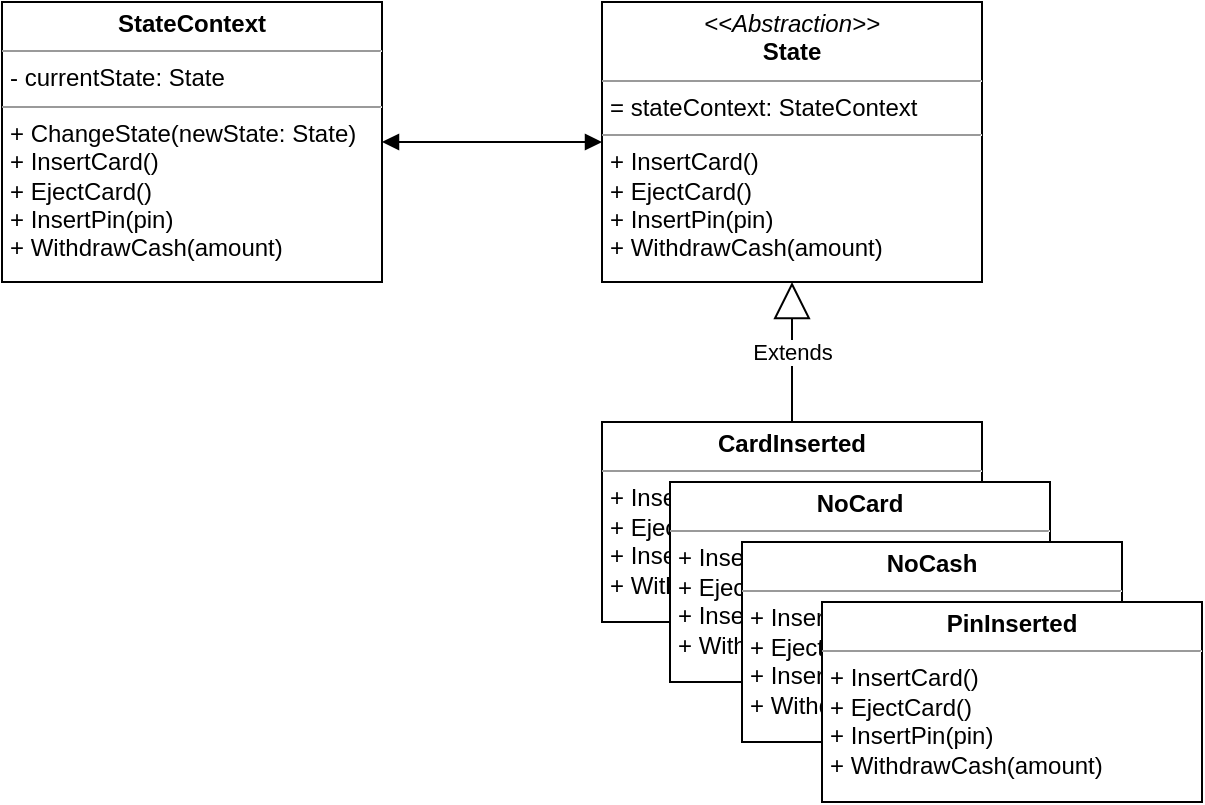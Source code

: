 <mxfile version="20.8.3" type="device"><diagram id="UB40RbZgt-MVCN7jjYgY" name="Page-1"><mxGraphModel dx="662" dy="941" grid="1" gridSize="10" guides="1" tooltips="1" connect="1" arrows="1" fold="1" page="1" pageScale="1" pageWidth="827" pageHeight="1169" math="0" shadow="0"><root><mxCell id="0"/><mxCell id="1" parent="0"/><mxCell id="gsc36oFhNCOzW0-C-6hJ-2" value="&lt;p style=&quot;margin:0px;margin-top:4px;text-align:center;&quot;&gt;&lt;i&gt;&amp;lt;&amp;lt;Abstraction&amp;gt;&amp;gt;&lt;/i&gt;&lt;br&gt;&lt;b&gt;State&lt;/b&gt;&lt;/p&gt;&lt;hr size=&quot;1&quot;&gt;&lt;p style=&quot;margin:0px;margin-left:4px;&quot;&gt;= stateContext: StateContext&lt;br&gt;&lt;/p&gt;&lt;hr size=&quot;1&quot;&gt;&lt;p style=&quot;margin:0px;margin-left:4px;&quot;&gt;+ InsertCard()&lt;/p&gt;&lt;p style=&quot;margin:0px;margin-left:4px;&quot;&gt;+ EjectCard()&lt;/p&gt;&lt;p style=&quot;margin:0px;margin-left:4px;&quot;&gt;+ InsertPin(pin)&lt;/p&gt;&lt;p style=&quot;margin:0px;margin-left:4px;&quot;&gt;+ WithdrawCash(amount)&lt;/p&gt;" style="verticalAlign=top;align=left;overflow=fill;fontSize=12;fontFamily=Helvetica;html=1;" vertex="1" parent="1"><mxGeometry x="380" y="10" width="190" height="140" as="geometry"/></mxCell><mxCell id="gsc36oFhNCOzW0-C-6hJ-3" value="&lt;p style=&quot;margin:0px;margin-top:4px;text-align:center;&quot;&gt;&lt;b&gt;StateContext&lt;/b&gt;&lt;/p&gt;&lt;hr size=&quot;1&quot;&gt;&lt;p style=&quot;margin:0px;margin-left:4px;&quot;&gt;- currentState: State&lt;/p&gt;&lt;hr size=&quot;1&quot;&gt;&lt;p style=&quot;margin:0px;margin-left:4px;&quot;&gt;+ ChangeState(newState: State)&lt;/p&gt;&lt;p style=&quot;margin:0px;margin-left:4px;&quot;&gt;+ InsertCard()&lt;/p&gt;&lt;p style=&quot;margin:0px;margin-left:4px;&quot;&gt;+ EjectCard()&lt;/p&gt;&lt;p style=&quot;margin:0px;margin-left:4px;&quot;&gt;+ InsertPin(pin)&lt;/p&gt;&lt;p style=&quot;margin:0px;margin-left:4px;&quot;&gt;+ WithdrawCash(amount)&lt;/p&gt;" style="verticalAlign=top;align=left;overflow=fill;fontSize=12;fontFamily=Helvetica;html=1;" vertex="1" parent="1"><mxGeometry x="80" y="10" width="190" height="140" as="geometry"/></mxCell><mxCell id="gsc36oFhNCOzW0-C-6hJ-4" value="&lt;p style=&quot;margin:0px;margin-top:4px;text-align:center;&quot;&gt;&lt;b&gt;CardInserted&lt;/b&gt;&lt;br&gt;&lt;/p&gt;&lt;hr size=&quot;1&quot;&gt;&lt;p style=&quot;margin:0px;margin-left:4px;&quot;&gt;&lt;/p&gt;&lt;p style=&quot;margin:0px;margin-left:4px;&quot;&gt;&lt;span style=&quot;background-color: initial;&quot;&gt;+ InsertCard()&lt;/span&gt;&lt;br&gt;&lt;/p&gt;&lt;p style=&quot;margin:0px;margin-left:4px;&quot;&gt;+ EjectCard()&lt;/p&gt;&lt;p style=&quot;margin:0px;margin-left:4px;&quot;&gt;+ InsertPin(pin)&lt;/p&gt;&lt;p style=&quot;margin:0px;margin-left:4px;&quot;&gt;+ WithdrawCash(amount)&lt;/p&gt;" style="verticalAlign=top;align=left;overflow=fill;fontSize=12;fontFamily=Helvetica;html=1;" vertex="1" parent="1"><mxGeometry x="380" y="220" width="190" height="100" as="geometry"/></mxCell><mxCell id="gsc36oFhNCOzW0-C-6hJ-5" value="&lt;p style=&quot;margin:0px;margin-top:4px;text-align:center;&quot;&gt;&lt;b&gt;NoCard&lt;/b&gt;&lt;br&gt;&lt;/p&gt;&lt;hr size=&quot;1&quot;&gt;&lt;p style=&quot;margin:0px;margin-left:4px;&quot;&gt;&lt;/p&gt;&lt;p style=&quot;margin:0px;margin-left:4px;&quot;&gt;&lt;span style=&quot;background-color: initial;&quot;&gt;+ InsertCard()&lt;/span&gt;&lt;br&gt;&lt;/p&gt;&lt;p style=&quot;margin:0px;margin-left:4px;&quot;&gt;+ EjectCard()&lt;/p&gt;&lt;p style=&quot;margin:0px;margin-left:4px;&quot;&gt;+ InsertPin(pin)&lt;/p&gt;&lt;p style=&quot;margin:0px;margin-left:4px;&quot;&gt;+ WithdrawCash(amount)&lt;/p&gt;" style="verticalAlign=top;align=left;overflow=fill;fontSize=12;fontFamily=Helvetica;html=1;" vertex="1" parent="1"><mxGeometry x="414" y="250" width="190" height="100" as="geometry"/></mxCell><mxCell id="gsc36oFhNCOzW0-C-6hJ-6" value="&lt;p style=&quot;margin:0px;margin-top:4px;text-align:center;&quot;&gt;&lt;b&gt;NoCash&lt;/b&gt;&lt;br&gt;&lt;/p&gt;&lt;hr size=&quot;1&quot;&gt;&lt;p style=&quot;margin:0px;margin-left:4px;&quot;&gt;&lt;/p&gt;&lt;p style=&quot;margin:0px;margin-left:4px;&quot;&gt;&lt;span style=&quot;background-color: initial;&quot;&gt;+ InsertCard()&lt;/span&gt;&lt;br&gt;&lt;/p&gt;&lt;p style=&quot;margin:0px;margin-left:4px;&quot;&gt;+ EjectCard()&lt;/p&gt;&lt;p style=&quot;margin:0px;margin-left:4px;&quot;&gt;+ InsertPin(pin)&lt;/p&gt;&lt;p style=&quot;margin:0px;margin-left:4px;&quot;&gt;+ WithdrawCash(amount)&lt;/p&gt;" style="verticalAlign=top;align=left;overflow=fill;fontSize=12;fontFamily=Helvetica;html=1;" vertex="1" parent="1"><mxGeometry x="450" y="280" width="190" height="100" as="geometry"/></mxCell><mxCell id="gsc36oFhNCOzW0-C-6hJ-7" value="&lt;p style=&quot;margin:0px;margin-top:4px;text-align:center;&quot;&gt;&lt;b&gt;PinInserted&lt;/b&gt;&lt;br&gt;&lt;/p&gt;&lt;hr size=&quot;1&quot;&gt;&lt;p style=&quot;margin:0px;margin-left:4px;&quot;&gt;&lt;/p&gt;&lt;p style=&quot;margin:0px;margin-left:4px;&quot;&gt;&lt;span style=&quot;background-color: initial;&quot;&gt;+ InsertCard()&lt;/span&gt;&lt;br&gt;&lt;/p&gt;&lt;p style=&quot;margin:0px;margin-left:4px;&quot;&gt;+ EjectCard()&lt;/p&gt;&lt;p style=&quot;margin:0px;margin-left:4px;&quot;&gt;+ InsertPin(pin)&lt;/p&gt;&lt;p style=&quot;margin:0px;margin-left:4px;&quot;&gt;+ WithdrawCash(amount)&lt;/p&gt;" style="verticalAlign=top;align=left;overflow=fill;fontSize=12;fontFamily=Helvetica;html=1;" vertex="1" parent="1"><mxGeometry x="490" y="310" width="190" height="100" as="geometry"/></mxCell><mxCell id="gsc36oFhNCOzW0-C-6hJ-8" value="Extends" style="endArrow=block;endSize=16;endFill=0;html=1;rounded=0;entryX=0.5;entryY=1;entryDx=0;entryDy=0;" edge="1" parent="1" source="gsc36oFhNCOzW0-C-6hJ-4" target="gsc36oFhNCOzW0-C-6hJ-2"><mxGeometry width="160" relative="1" as="geometry"><mxPoint x="380" y="330" as="sourcePoint"/><mxPoint x="540" y="330" as="targetPoint"/></mxGeometry></mxCell><mxCell id="gsc36oFhNCOzW0-C-6hJ-9" value="" style="endArrow=block;startArrow=block;endFill=1;startFill=1;html=1;rounded=0;exitX=1;exitY=0.5;exitDx=0;exitDy=0;entryX=0;entryY=0.5;entryDx=0;entryDy=0;" edge="1" parent="1" source="gsc36oFhNCOzW0-C-6hJ-3" target="gsc36oFhNCOzW0-C-6hJ-2"><mxGeometry width="160" relative="1" as="geometry"><mxPoint x="300" y="270" as="sourcePoint"/><mxPoint x="460" y="270" as="targetPoint"/></mxGeometry></mxCell></root></mxGraphModel></diagram></mxfile>